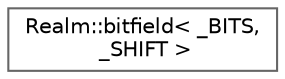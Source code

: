 digraph "Graphical Class Hierarchy"
{
 // LATEX_PDF_SIZE
  bgcolor="transparent";
  edge [fontname=Helvetica,fontsize=10,labelfontname=Helvetica,labelfontsize=10];
  node [fontname=Helvetica,fontsize=10,shape=box,height=0.2,width=0.4];
  rankdir="LR";
  Node0 [id="Node000000",label="Realm::bitfield\< _BITS,\l _SHIFT \>",height=0.2,width=0.4,color="grey40", fillcolor="white", style="filled",URL="$structRealm_1_1bitfield.html",tooltip=" "];
}

